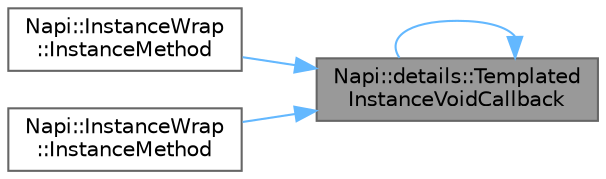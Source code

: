 digraph "Napi::details::TemplatedInstanceVoidCallback"
{
 // LATEX_PDF_SIZE
  bgcolor="transparent";
  edge [fontname=Helvetica,fontsize=10,labelfontname=Helvetica,labelfontsize=10];
  node [fontname=Helvetica,fontsize=10,shape=box,height=0.2,width=0.4];
  rankdir="RL";
  Node1 [id="Node000001",label="Napi::details::Templated\lInstanceVoidCallback",height=0.2,width=0.4,color="gray40", fillcolor="grey60", style="filled", fontcolor="black",tooltip=" "];
  Node1 -> Node2 [id="edge7_Node000001_Node000002",dir="back",color="steelblue1",style="solid",tooltip=" "];
  Node2 [id="Node000002",label="Napi::InstanceWrap\l::InstanceMethod",height=0.2,width=0.4,color="grey40", fillcolor="white", style="filled",URL="$class_napi_1_1_instance_wrap.html#acf3b9ad6a732e6ff224dca4c5503175c",tooltip=" "];
  Node1 -> Node3 [id="edge8_Node000001_Node000003",dir="back",color="steelblue1",style="solid",tooltip=" "];
  Node3 [id="Node000003",label="Napi::InstanceWrap\l::InstanceMethod",height=0.2,width=0.4,color="grey40", fillcolor="white", style="filled",URL="$class_napi_1_1_instance_wrap.html#a045fb0fb543ac0621b09b7f3adc0d621",tooltip=" "];
  Node1 -> Node1 [id="edge9_Node000001_Node000001",dir="back",color="steelblue1",style="solid",tooltip=" "];
}
